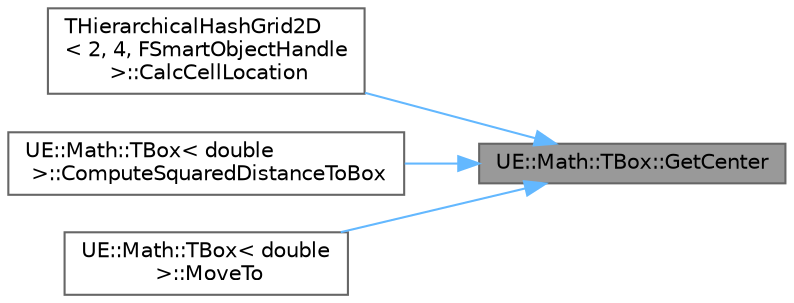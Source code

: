 digraph "UE::Math::TBox::GetCenter"
{
 // INTERACTIVE_SVG=YES
 // LATEX_PDF_SIZE
  bgcolor="transparent";
  edge [fontname=Helvetica,fontsize=10,labelfontname=Helvetica,labelfontsize=10];
  node [fontname=Helvetica,fontsize=10,shape=box,height=0.2,width=0.4];
  rankdir="RL";
  Node1 [id="Node000001",label="UE::Math::TBox::GetCenter",height=0.2,width=0.4,color="gray40", fillcolor="grey60", style="filled", fontcolor="black",tooltip="Gets the center point of this box."];
  Node1 -> Node2 [id="edge1_Node000001_Node000002",dir="back",color="steelblue1",style="solid",tooltip=" "];
  Node2 [id="Node000002",label="THierarchicalHashGrid2D\l\< 2, 4, FSmartObjectHandle\l \>::CalcCellLocation",height=0.2,width=0.4,color="grey40", fillcolor="white", style="filled",URL="$df/dd8/classTHierarchicalHashGrid2D.html#a6c81f046a3c0120463b100b0447ed1fb",tooltip=" "];
  Node1 -> Node3 [id="edge2_Node000001_Node000003",dir="back",color="steelblue1",style="solid",tooltip=" "];
  Node3 [id="Node000003",label="UE::Math::TBox\< double\l \>::ComputeSquaredDistanceToBox",height=0.2,width=0.4,color="grey40", fillcolor="white", style="filled",URL="$d7/d5f/structUE_1_1Math_1_1TBox.html#a956aedb5e2c0b62e4595e9ef9a038ed5",tooltip=" "];
  Node1 -> Node4 [id="edge3_Node000001_Node000004",dir="back",color="steelblue1",style="solid",tooltip=" "];
  Node4 [id="Node000004",label="UE::Math::TBox\< double\l \>::MoveTo",height=0.2,width=0.4,color="grey40", fillcolor="white", style="filled",URL="$d7/d5f/structUE_1_1Math_1_1TBox.html#acb610ad38ceb7c2caf4b2cefa18f0a0d",tooltip=" "];
}
